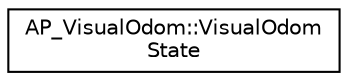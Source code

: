 digraph "Graphical Class Hierarchy"
{
 // INTERACTIVE_SVG=YES
  edge [fontname="Helvetica",fontsize="10",labelfontname="Helvetica",labelfontsize="10"];
  node [fontname="Helvetica",fontsize="10",shape=record];
  rankdir="LR";
  Node1 [label="AP_VisualOdom::VisualOdom\lState",height=0.2,width=0.4,color="black", fillcolor="white", style="filled",URL="$structAP__VisualOdom_1_1VisualOdomState.html"];
}
